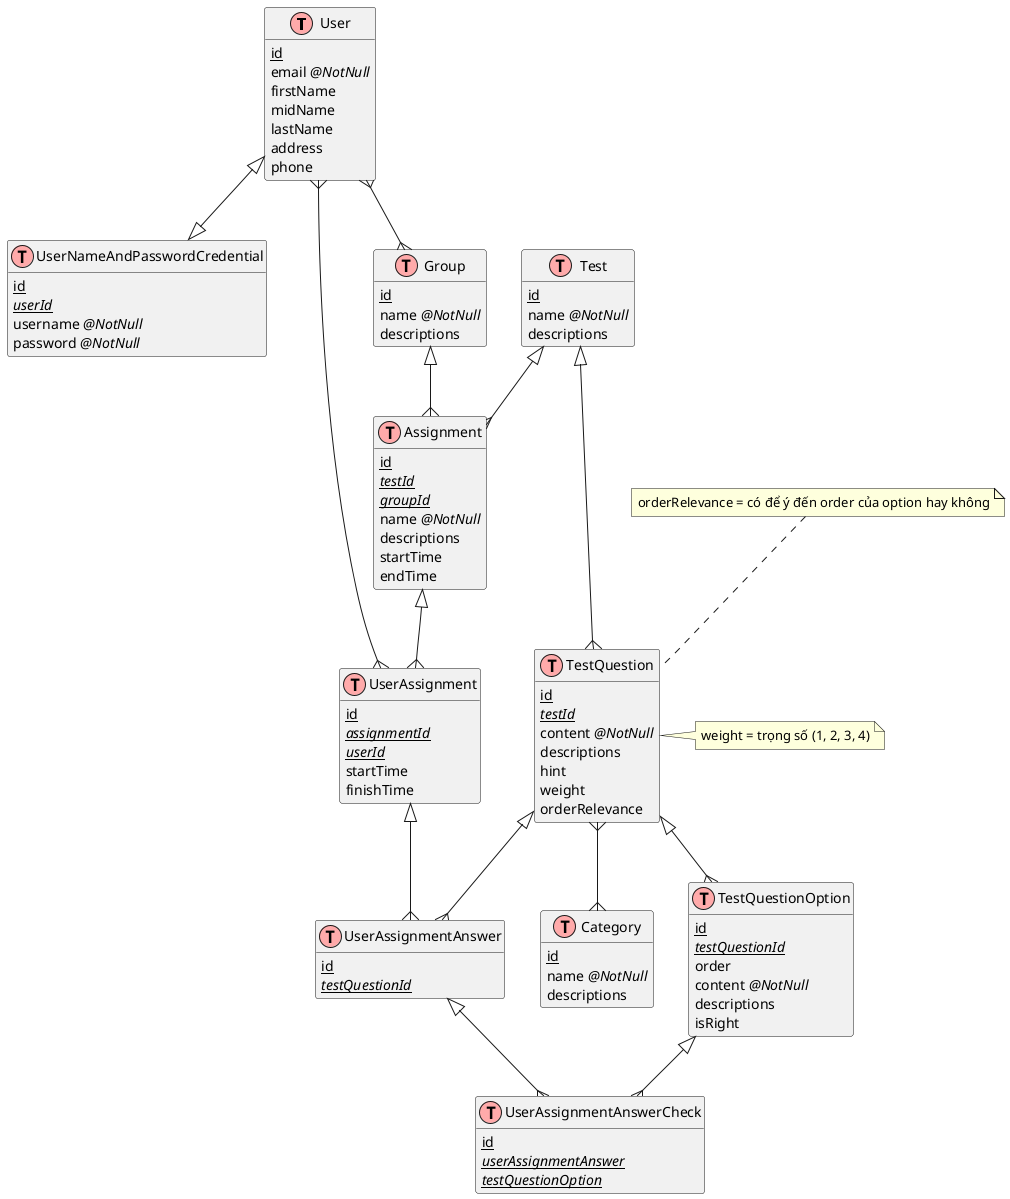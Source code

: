 @startuml
!define table(x) class x << (T,#FFAAAA) >>
!define pk(x) <u>x</u>
!define fk(x) <i><u>x</u></i>
hide methods
hide stereotypes
skinparam shadowing false

table(User) {
  pk(id)
  email <i>@NotNull</i>
  firstName
  midName
  lastName
  address
  phone
}

table(Group) {
  pk(id)
  name <i>@NotNull</i>
  descriptions
}

table(UserNameAndPasswordCredential) {
  pk(id)
  fk(userId)
  username <i>@NotNull</i>
  password <i>@NotNull</i>
}

table(Test) {
  pk(id)
  name <i>@NotNull</i>
  descriptions
}

table(TestQuestion) {
  pk(id)
  fk(testId)
  content <i>@NotNull</i>
  descriptions
  hint
  weight
  orderRelevance
}

table(TestQuestionOption) {
  pk(id)
  fk(testQuestionId)
  order
  content <i>@NotNull</i>
  descriptions
  isRight
}

table(Category) {
  pk(id)
  name <i>@NotNull</i>
  descriptions
}

table(Assignment) {
  pk(id)
  fk(testId)
  fk(groupId)
  name <i>@NotNull</i>
  descriptions
  startTime
  endTime
}

table(UserAssignment) {
  pk(id)
  fk(assignmentId)
  fk(userId)
  startTime
  finishTime
}

table(UserAssignmentAnswer) {
  pk(id)
  fk(testQuestionId)
}

table(UserAssignmentAnswerCheck) {
  pk(id)
  fk(userAssignmentAnswer)
  fk(testQuestionOption)
}

note right of TestQuestion: weight = trọng số (1, 2, 3, 4)
note top of TestQuestion: orderRelevance = có để ý đến order của option hay không

User }--{ Group
User <|--|> UserNameAndPasswordCredential
Test <|--{ TestQuestion
TestQuestion <|--{ TestQuestionOption
TestQuestion }--{ Category
Test <|--{ Assignment
Group <|--{ Assignment
User }--{ UserAssignment
Assignment <|--{ UserAssignment
UserAssignment <|--{ UserAssignmentAnswer
TestQuestion <|--{ UserAssignmentAnswer
UserAssignmentAnswer <|--{ UserAssignmentAnswerCheck
TestQuestionOption <|--{ UserAssignmentAnswerCheck

@enduml

